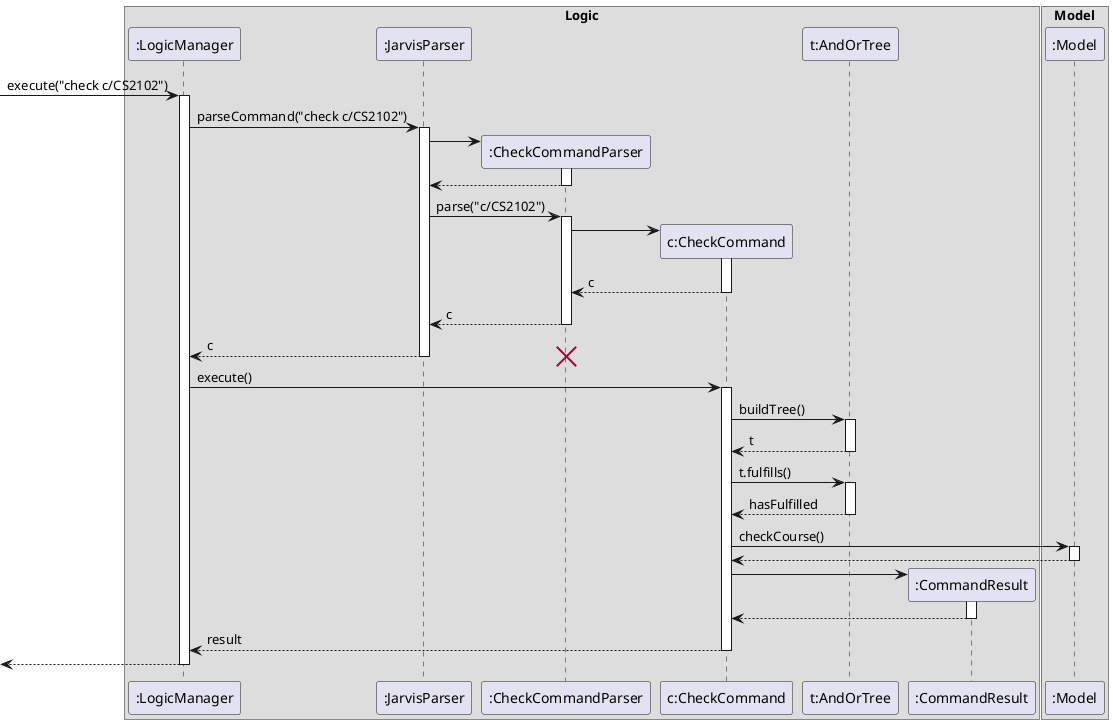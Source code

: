 @startuml
autoactivate on

box Logic
participant ":LogicManager" as LogicManager
participant ":JarvisParser" as JarvisParser
participant ":CheckCommandParser" as CheckCommandParser
participant "c:CheckCommand" as CheckCommand
participant "t:AndOrTree" as AndOrTree
participant ":CommandResult" as CommandResult
end box

box Model
participant ":Model" as Model
end box

[-> LogicManager : execute("check c/CS2102")
    LogicManager -> JarvisParser : parseCommand("check c/CS2102")
        create CheckCommandParser
        JarvisParser -> CheckCommandParser
            return
        JarvisParser -> CheckCommandParser : parse("c/CS2102")
            create CheckCommand
            CheckCommandParser -> CheckCommand
                return c
            return c
        return c
        destroy CheckCommandParser
    LogicManager -> CheckCommand : execute()
        CheckCommand -> AndOrTree : buildTree()
            return t
        CheckCommand -> AndOrTree : t.fulfills()
            return hasFulfilled
        CheckCommand -> Model : checkCourse()
            return
        create CommandResult
        CheckCommand -> CommandResult
            return
        return result
    [<-- LogicManager
@enduml
